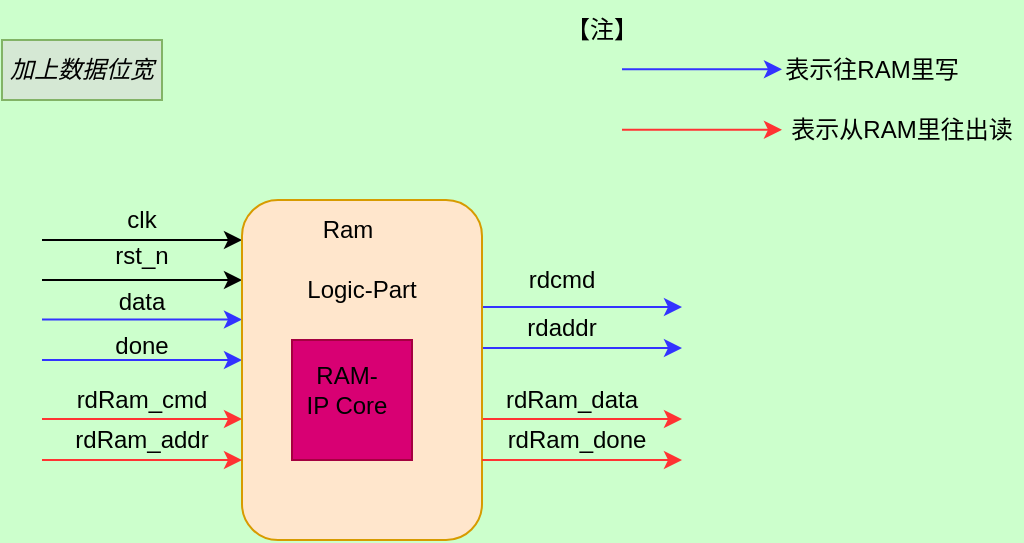 <mxfile version="17.1.3" type="github">
  <diagram id="tiqx2Zg2r03OUVUAULaz" name="第 1 页">
    <mxGraphModel dx="447" dy="224" grid="1" gridSize="10" guides="1" tooltips="1" connect="1" arrows="1" fold="1" page="1" pageScale="1" pageWidth="827" pageHeight="1169" background="#CCFFCC" math="0" shadow="0">
      <root>
        <mxCell id="0" />
        <mxCell id="1" parent="0" />
        <mxCell id="f4k41rNpo1O0QI1jUJcE-2" value="" style="endArrow=classic;html=1;rounded=0;" edge="1" parent="1">
          <mxGeometry width="50" height="50" relative="1" as="geometry">
            <mxPoint x="230" y="120" as="sourcePoint" />
            <mxPoint x="330" y="120" as="targetPoint" />
            <Array as="points">
              <mxPoint x="260" y="120" />
            </Array>
          </mxGeometry>
        </mxCell>
        <mxCell id="f4k41rNpo1O0QI1jUJcE-3" value="" style="endArrow=classic;html=1;rounded=0;" edge="1" parent="1">
          <mxGeometry width="50" height="50" relative="1" as="geometry">
            <mxPoint x="230" y="140" as="sourcePoint" />
            <mxPoint x="330" y="140" as="targetPoint" />
            <Array as="points">
              <mxPoint x="260" y="140" />
            </Array>
          </mxGeometry>
        </mxCell>
        <mxCell id="f4k41rNpo1O0QI1jUJcE-4" value="clk" style="text;html=1;strokeColor=none;fillColor=none;align=center;verticalAlign=middle;whiteSpace=wrap;rounded=0;" vertex="1" parent="1">
          <mxGeometry x="250" y="90" width="60" height="40" as="geometry" />
        </mxCell>
        <mxCell id="f4k41rNpo1O0QI1jUJcE-5" value="rst_n" style="text;html=1;strokeColor=none;fillColor=none;align=center;verticalAlign=middle;whiteSpace=wrap;rounded=0;" vertex="1" parent="1">
          <mxGeometry x="250" y="108" width="60" height="40" as="geometry" />
        </mxCell>
        <mxCell id="f4k41rNpo1O0QI1jUJcE-6" value="" style="endArrow=classic;html=1;rounded=0;strokeColor=#3333FF;" edge="1" parent="1">
          <mxGeometry width="50" height="50" relative="1" as="geometry">
            <mxPoint x="230" y="159.76" as="sourcePoint" />
            <mxPoint x="330" y="159.76" as="targetPoint" />
            <Array as="points">
              <mxPoint x="260" y="159.76" />
            </Array>
          </mxGeometry>
        </mxCell>
        <mxCell id="f4k41rNpo1O0QI1jUJcE-7" value="" style="endArrow=classic;html=1;rounded=0;strokeColor=#3333FF;" edge="1" parent="1">
          <mxGeometry width="50" height="50" relative="1" as="geometry">
            <mxPoint x="230" y="180" as="sourcePoint" />
            <mxPoint x="330" y="180" as="targetPoint" />
            <Array as="points">
              <mxPoint x="260" y="180" />
            </Array>
          </mxGeometry>
        </mxCell>
        <mxCell id="f4k41rNpo1O0QI1jUJcE-8" value="" style="endArrow=classic;html=1;rounded=0;strokeColor=#FF3333;" edge="1" parent="1">
          <mxGeometry width="50" height="50" relative="1" as="geometry">
            <mxPoint x="230" y="209.52" as="sourcePoint" />
            <mxPoint x="330" y="209.52" as="targetPoint" />
            <Array as="points">
              <mxPoint x="260" y="209.52" />
            </Array>
          </mxGeometry>
        </mxCell>
        <mxCell id="f4k41rNpo1O0QI1jUJcE-9" value="data" style="text;html=1;strokeColor=none;fillColor=none;align=center;verticalAlign=middle;whiteSpace=wrap;rounded=0;" vertex="1" parent="1">
          <mxGeometry x="250" y="128" width="60" height="45" as="geometry" />
        </mxCell>
        <mxCell id="f4k41rNpo1O0QI1jUJcE-10" value="done" style="text;html=1;strokeColor=none;fillColor=none;align=center;verticalAlign=middle;whiteSpace=wrap;rounded=0;" vertex="1" parent="1">
          <mxGeometry x="250" y="148" width="60" height="50" as="geometry" />
        </mxCell>
        <mxCell id="f4k41rNpo1O0QI1jUJcE-11" value="" style="endArrow=classic;html=1;rounded=0;strokeColor=#3333FF;" edge="1" parent="1">
          <mxGeometry width="50" height="50" relative="1" as="geometry">
            <mxPoint x="450" y="153.52" as="sourcePoint" />
            <mxPoint x="550" y="153.52" as="targetPoint" />
            <Array as="points">
              <mxPoint x="480" y="153.52" />
            </Array>
          </mxGeometry>
        </mxCell>
        <mxCell id="f4k41rNpo1O0QI1jUJcE-12" value="rdcmd" style="text;html=1;strokeColor=none;fillColor=none;align=center;verticalAlign=middle;whiteSpace=wrap;rounded=0;" vertex="1" parent="1">
          <mxGeometry x="460" y="110" width="60" height="60" as="geometry" />
        </mxCell>
        <mxCell id="f4k41rNpo1O0QI1jUJcE-13" value="" style="endArrow=classic;html=1;rounded=0;strokeColor=#3333FF;" edge="1" parent="1">
          <mxGeometry width="50" height="50" relative="1" as="geometry">
            <mxPoint x="450" y="174" as="sourcePoint" />
            <mxPoint x="550" y="174" as="targetPoint" />
            <Array as="points">
              <mxPoint x="480" y="174" />
            </Array>
          </mxGeometry>
        </mxCell>
        <mxCell id="f4k41rNpo1O0QI1jUJcE-14" value="rdaddr" style="text;html=1;strokeColor=none;fillColor=none;align=center;verticalAlign=middle;whiteSpace=wrap;rounded=0;" vertex="1" parent="1">
          <mxGeometry x="460" y="130" width="60" height="68" as="geometry" />
        </mxCell>
        <mxCell id="f4k41rNpo1O0QI1jUJcE-15" value="" style="endArrow=classic;html=1;rounded=0;strokeColor=#FF3333;" edge="1" parent="1">
          <mxGeometry width="50" height="50" relative="1" as="geometry">
            <mxPoint x="450" y="209.52" as="sourcePoint" />
            <mxPoint x="550" y="209.52" as="targetPoint" />
            <Array as="points">
              <mxPoint x="480" y="209.52" />
            </Array>
          </mxGeometry>
        </mxCell>
        <mxCell id="f4k41rNpo1O0QI1jUJcE-16" value="rdRam_data" style="text;html=1;strokeColor=none;fillColor=none;align=center;verticalAlign=middle;whiteSpace=wrap;rounded=0;" vertex="1" parent="1">
          <mxGeometry x="450" y="190" width="90" height="20" as="geometry" />
        </mxCell>
        <mxCell id="f4k41rNpo1O0QI1jUJcE-17" value="" style="rounded=1;whiteSpace=wrap;html=1;fillColor=#ffe6cc;strokeColor=#d79b00;" vertex="1" parent="1">
          <mxGeometry x="330" y="100" width="120" height="170" as="geometry" />
        </mxCell>
        <mxCell id="f4k41rNpo1O0QI1jUJcE-18" value="rdRam_cmd" style="text;html=1;strokeColor=none;fillColor=none;align=center;verticalAlign=middle;whiteSpace=wrap;rounded=0;" vertex="1" parent="1">
          <mxGeometry x="240" y="190" width="80" height="20" as="geometry" />
        </mxCell>
        <mxCell id="f4k41rNpo1O0QI1jUJcE-19" value="Ram" style="text;html=1;strokeColor=none;fillColor=none;align=center;verticalAlign=middle;whiteSpace=wrap;rounded=0;" vertex="1" parent="1">
          <mxGeometry x="347.5" y="100" width="70" height="30" as="geometry" />
        </mxCell>
        <mxCell id="f4k41rNpo1O0QI1jUJcE-20" value="" style="endArrow=classic;html=1;rounded=0;strokeColor=#FF3333;" edge="1" parent="1">
          <mxGeometry width="50" height="50" relative="1" as="geometry">
            <mxPoint x="230" y="230.0" as="sourcePoint" />
            <mxPoint x="330" y="230.0" as="targetPoint" />
            <Array as="points">
              <mxPoint x="260" y="230" />
            </Array>
          </mxGeometry>
        </mxCell>
        <mxCell id="f4k41rNpo1O0QI1jUJcE-21" value="rdRam_addr" style="text;html=1;strokeColor=none;fillColor=none;align=center;verticalAlign=middle;whiteSpace=wrap;rounded=0;" vertex="1" parent="1">
          <mxGeometry x="250" y="200" width="60" height="40" as="geometry" />
        </mxCell>
        <mxCell id="f4k41rNpo1O0QI1jUJcE-22" value="" style="endArrow=classic;html=1;rounded=0;strokeColor=#FF3333;" edge="1" parent="1">
          <mxGeometry width="50" height="50" relative="1" as="geometry">
            <mxPoint x="450" y="230.0" as="sourcePoint" />
            <mxPoint x="550" y="230.0" as="targetPoint" />
            <Array as="points" />
          </mxGeometry>
        </mxCell>
        <mxCell id="f4k41rNpo1O0QI1jUJcE-23" value="rdRam_done" style="text;html=1;strokeColor=none;fillColor=none;align=center;verticalAlign=middle;whiteSpace=wrap;rounded=0;" vertex="1" parent="1">
          <mxGeometry x="465" y="200" width="65" height="40" as="geometry" />
        </mxCell>
        <mxCell id="f4k41rNpo1O0QI1jUJcE-24" value="&lt;i&gt;加上数据位宽&lt;/i&gt;" style="text;html=1;strokeColor=#82b366;fillColor=#d5e8d4;align=center;verticalAlign=middle;whiteSpace=wrap;rounded=0;" vertex="1" parent="1">
          <mxGeometry x="210" y="20" width="80" height="30" as="geometry" />
        </mxCell>
        <mxCell id="f4k41rNpo1O0QI1jUJcE-25" value="" style="rounded=0;whiteSpace=wrap;html=1;fillColor=#d80073;fontColor=#ffffff;strokeColor=#A50040;" vertex="1" parent="1">
          <mxGeometry x="355" y="170" width="60" height="60" as="geometry" />
        </mxCell>
        <mxCell id="f4k41rNpo1O0QI1jUJcE-26" value="&lt;div&gt;RAM-&lt;/div&gt;&lt;div&gt;IP Core&lt;br&gt;&lt;/div&gt;" style="text;html=1;strokeColor=none;fillColor=none;align=center;verticalAlign=middle;whiteSpace=wrap;rounded=0;" vertex="1" parent="1">
          <mxGeometry x="355" y="180" width="55" height="30" as="geometry" />
        </mxCell>
        <mxCell id="f4k41rNpo1O0QI1jUJcE-27" value="【注】" style="text;html=1;strokeColor=none;fillColor=none;align=center;verticalAlign=middle;whiteSpace=wrap;rounded=0;" vertex="1" parent="1">
          <mxGeometry x="480" width="60" height="30" as="geometry" />
        </mxCell>
        <mxCell id="f4k41rNpo1O0QI1jUJcE-29" value="" style="endArrow=classic;html=1;rounded=0;strokeColor=#3333FF;" edge="1" parent="1">
          <mxGeometry width="50" height="50" relative="1" as="geometry">
            <mxPoint x="520" y="34.66" as="sourcePoint" />
            <mxPoint x="600" y="34.66" as="targetPoint" />
          </mxGeometry>
        </mxCell>
        <mxCell id="f4k41rNpo1O0QI1jUJcE-30" value="表示往RAM里写" style="text;html=1;strokeColor=none;fillColor=none;align=center;verticalAlign=middle;whiteSpace=wrap;rounded=0;" vertex="1" parent="1">
          <mxGeometry x="600" y="20" width="90" height="30" as="geometry" />
        </mxCell>
        <mxCell id="f4k41rNpo1O0QI1jUJcE-31" value="" style="endArrow=classic;html=1;rounded=0;strokeColor=#FF3333;" edge="1" parent="1">
          <mxGeometry width="50" height="50" relative="1" as="geometry">
            <mxPoint x="520" y="64.9" as="sourcePoint" />
            <mxPoint x="600" y="64.9" as="targetPoint" />
          </mxGeometry>
        </mxCell>
        <mxCell id="f4k41rNpo1O0QI1jUJcE-32" value="表示从RAM里往出读" style="text;html=1;strokeColor=none;fillColor=none;align=center;verticalAlign=middle;whiteSpace=wrap;rounded=0;" vertex="1" parent="1">
          <mxGeometry x="600" y="50" width="120" height="30" as="geometry" />
        </mxCell>
        <mxCell id="f4k41rNpo1O0QI1jUJcE-33" value="Logic-Part" style="text;html=1;strokeColor=none;fillColor=none;align=center;verticalAlign=middle;whiteSpace=wrap;rounded=0;" vertex="1" parent="1">
          <mxGeometry x="360" y="130" width="60" height="30" as="geometry" />
        </mxCell>
      </root>
    </mxGraphModel>
  </diagram>
</mxfile>
